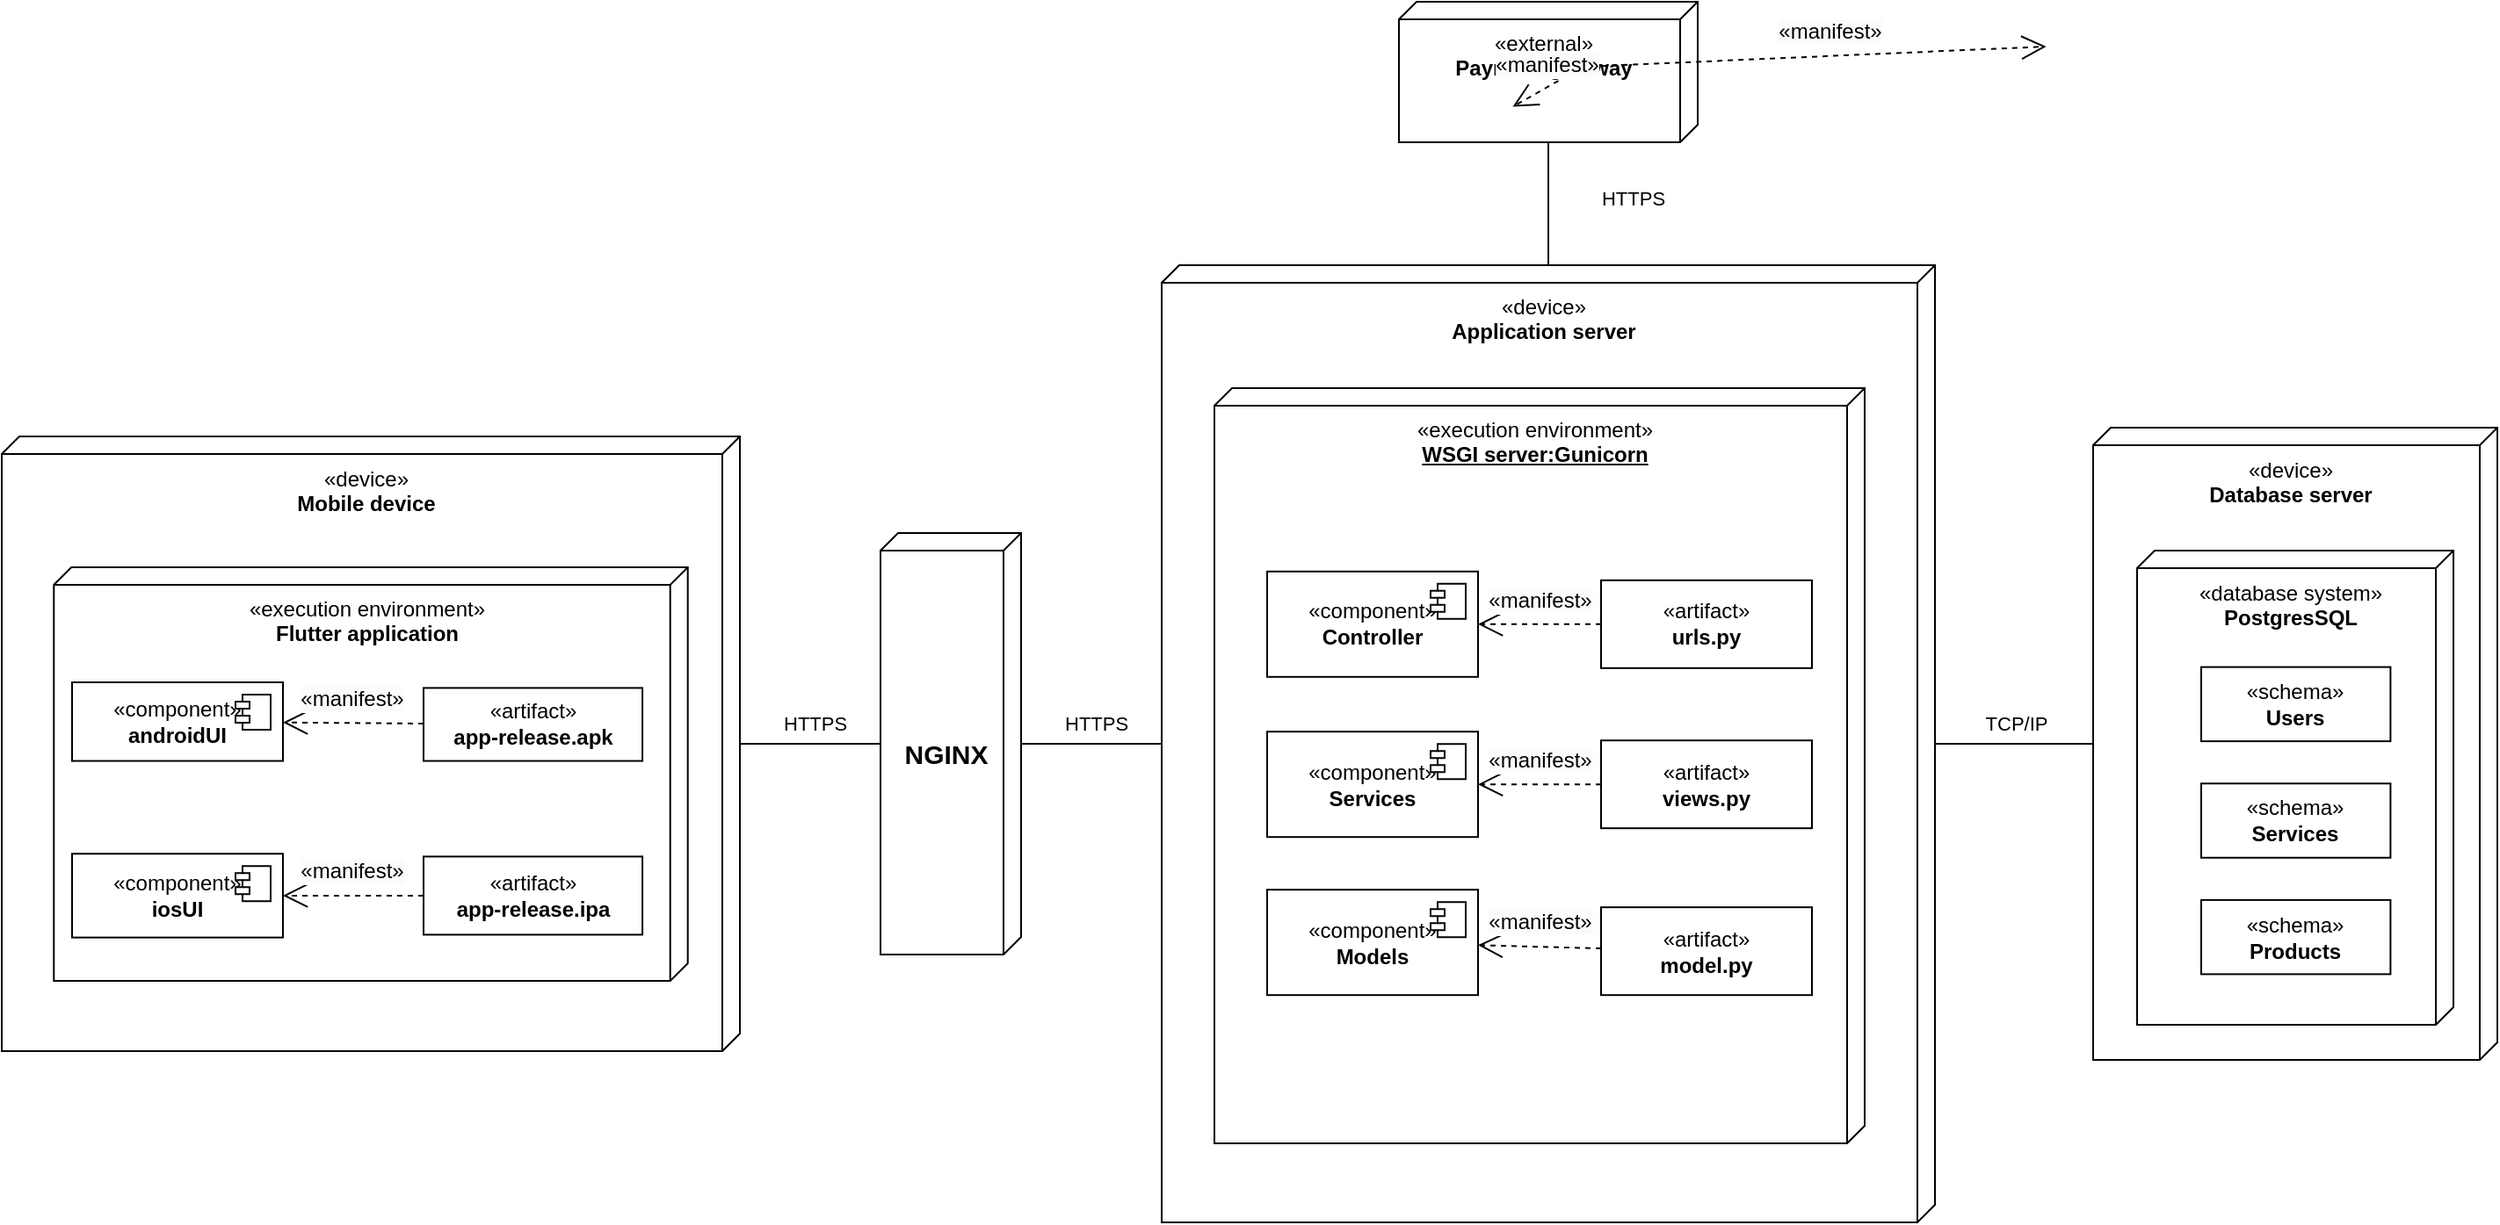 <mxfile version="24.8.2">
  <diagram name="Page-1" id="Zofs04m2fMbGt7xmjwqV">
    <mxGraphModel dx="2417" dy="2206" grid="1" gridSize="10" guides="1" tooltips="1" connect="1" arrows="1" fold="1" page="1" pageScale="1" pageWidth="827" pageHeight="1169" math="0" shadow="0">
      <root>
        <mxCell id="0" />
        <mxCell id="1" parent="0" />
        <mxCell id="WG5gfJBIS_Pp4yApW_4x-1" value="«device»&lt;br&gt;&lt;div&gt;&lt;b&gt;Database server&lt;/b&gt;&lt;/div&gt;" style="verticalAlign=top;align=center;shape=cube;size=10;direction=south;fontStyle=0;html=1;boundedLbl=1;spacingLeft=5;whiteSpace=wrap;" vertex="1" parent="1">
          <mxGeometry x="520" y="182.5" width="230" height="360" as="geometry" />
        </mxCell>
        <mxCell id="WG5gfJBIS_Pp4yApW_4x-2" value="«database system»&lt;br&gt;&lt;div&gt;&lt;b&gt;PostgresSQL&lt;/b&gt;&lt;/div&gt;" style="verticalAlign=top;align=center;shape=cube;size=10;direction=south;html=1;boundedLbl=1;spacingLeft=5;whiteSpace=wrap;" vertex="1" parent="WG5gfJBIS_Pp4yApW_4x-1">
          <mxGeometry width="180" height="270" relative="1" as="geometry">
            <mxPoint x="25" y="70" as="offset" />
          </mxGeometry>
        </mxCell>
        <mxCell id="WG5gfJBIS_Pp4yApW_4x-3" value="«schema»&lt;br&gt;&lt;b&gt;Users&lt;/b&gt;" style="html=1;dropTarget=0;whiteSpace=wrap;" vertex="1" parent="WG5gfJBIS_Pp4yApW_4x-1">
          <mxGeometry x="61.475" y="136.317" width="107.717" height="42.243" as="geometry" />
        </mxCell>
        <mxCell id="WG5gfJBIS_Pp4yApW_4x-19" value="«schema»&lt;br&gt;&lt;b&gt;Services&lt;/b&gt;" style="html=1;dropTarget=0;whiteSpace=wrap;" vertex="1" parent="WG5gfJBIS_Pp4yApW_4x-1">
          <mxGeometry x="61.475" y="202.631" width="107.717" height="42.243" as="geometry" />
        </mxCell>
        <mxCell id="WG5gfJBIS_Pp4yApW_4x-20" value="«schema»&lt;br&gt;&lt;b&gt;Products&lt;/b&gt;" style="html=1;dropTarget=0;whiteSpace=wrap;" vertex="1" parent="WG5gfJBIS_Pp4yApW_4x-1">
          <mxGeometry x="61.475" y="268.946" width="107.717" height="42.243" as="geometry" />
        </mxCell>
        <mxCell id="WG5gfJBIS_Pp4yApW_4x-23" value="&lt;span style=&quot;&quot;&gt;«device»&lt;/span&gt;&lt;br style=&quot;&quot;&gt;&lt;div style=&quot;&quot;&gt;&lt;b&gt;Application server&lt;/b&gt;&lt;/div&gt;" style="verticalAlign=top;align=center;shape=cube;size=10;direction=south;fontStyle=0;html=1;boundedLbl=1;spacingLeft=5;whiteSpace=wrap;" vertex="1" parent="1">
          <mxGeometry x="-10" y="90" width="440" height="545" as="geometry" />
        </mxCell>
        <mxCell id="WG5gfJBIS_Pp4yApW_4x-25" value="«execution environment»&lt;u&gt;&lt;br&gt;&lt;/u&gt;&lt;div&gt;&lt;b&gt;&lt;u&gt;WSGI server:Gunicorn&lt;/u&gt;&lt;/b&gt;&lt;/div&gt;" style="verticalAlign=top;align=center;shape=cube;size=10;direction=south;html=1;boundedLbl=1;spacingLeft=5;whiteSpace=wrap;" vertex="1" parent="WG5gfJBIS_Pp4yApW_4x-23">
          <mxGeometry x="30" y="70" width="370" height="430" as="geometry" />
        </mxCell>
        <mxCell id="WG5gfJBIS_Pp4yApW_4x-43" value="«component»&lt;br&gt;&lt;b&gt;Controller&lt;/b&gt;" style="html=1;dropTarget=0;whiteSpace=wrap;" vertex="1" parent="WG5gfJBIS_Pp4yApW_4x-23">
          <mxGeometry x="60" y="174.41" width="120" height="60" as="geometry" />
        </mxCell>
        <mxCell id="WG5gfJBIS_Pp4yApW_4x-44" value="" style="shape=module;jettyWidth=8;jettyHeight=4;" vertex="1" parent="WG5gfJBIS_Pp4yApW_4x-43">
          <mxGeometry x="1" width="20" height="20" relative="1" as="geometry">
            <mxPoint x="-27" y="7" as="offset" />
          </mxGeometry>
        </mxCell>
        <mxCell id="WG5gfJBIS_Pp4yApW_4x-45" value="«component»&lt;br&gt;&lt;b&gt;Services&lt;/b&gt;" style="html=1;dropTarget=0;whiteSpace=wrap;" vertex="1" parent="WG5gfJBIS_Pp4yApW_4x-23">
          <mxGeometry x="60" y="265.59" width="120" height="60" as="geometry" />
        </mxCell>
        <mxCell id="WG5gfJBIS_Pp4yApW_4x-46" value="" style="shape=module;jettyWidth=8;jettyHeight=4;" vertex="1" parent="WG5gfJBIS_Pp4yApW_4x-45">
          <mxGeometry x="1" width="20" height="20" relative="1" as="geometry">
            <mxPoint x="-27" y="7" as="offset" />
          </mxGeometry>
        </mxCell>
        <mxCell id="WG5gfJBIS_Pp4yApW_4x-47" value="«component»&lt;br&gt;&lt;b&gt;Models&lt;/b&gt;" style="html=1;dropTarget=0;whiteSpace=wrap;" vertex="1" parent="WG5gfJBIS_Pp4yApW_4x-23">
          <mxGeometry x="60" y="355.59" width="120" height="60" as="geometry" />
        </mxCell>
        <mxCell id="WG5gfJBIS_Pp4yApW_4x-48" value="" style="shape=module;jettyWidth=8;jettyHeight=4;" vertex="1" parent="WG5gfJBIS_Pp4yApW_4x-47">
          <mxGeometry x="1" width="20" height="20" relative="1" as="geometry">
            <mxPoint x="-27" y="7" as="offset" />
          </mxGeometry>
        </mxCell>
        <mxCell id="WG5gfJBIS_Pp4yApW_4x-49" value="«artifact»&lt;br&gt;&lt;b&gt;urls.py&lt;/b&gt;" style="html=1;align=center;verticalAlign=middle;dashed=0;whiteSpace=wrap;" vertex="1" parent="WG5gfJBIS_Pp4yApW_4x-23">
          <mxGeometry x="250" y="179.41" width="120" height="50" as="geometry" />
        </mxCell>
        <mxCell id="WG5gfJBIS_Pp4yApW_4x-50" value="«artifact»&lt;br&gt;&lt;b&gt;views.py&lt;/b&gt;" style="html=1;align=center;verticalAlign=middle;dashed=0;whiteSpace=wrap;" vertex="1" parent="WG5gfJBIS_Pp4yApW_4x-23">
          <mxGeometry x="250" y="270.59" width="120" height="50" as="geometry" />
        </mxCell>
        <mxCell id="WG5gfJBIS_Pp4yApW_4x-51" value="«artifact»&lt;br&gt;&lt;b&gt;model.py&lt;/b&gt;" style="html=1;align=center;verticalAlign=middle;dashed=0;whiteSpace=wrap;" vertex="1" parent="WG5gfJBIS_Pp4yApW_4x-23">
          <mxGeometry x="250" y="365.59" width="120" height="50" as="geometry" />
        </mxCell>
        <mxCell id="WG5gfJBIS_Pp4yApW_4x-52" value="" style="endArrow=open;endSize=12;dashed=1;html=1;rounded=0;" edge="1" parent="WG5gfJBIS_Pp4yApW_4x-23" source="WG5gfJBIS_Pp4yApW_4x-49" target="WG5gfJBIS_Pp4yApW_4x-43">
          <mxGeometry width="160" relative="1" as="geometry">
            <mxPoint x="100" y="290" as="sourcePoint" />
            <mxPoint x="260" y="290" as="targetPoint" />
          </mxGeometry>
        </mxCell>
        <mxCell id="WG5gfJBIS_Pp4yApW_4x-53" value="&lt;span style=&quot;font-size: 12px; white-space: normal; background-color: rgb(251, 251, 251);&quot;&gt;«manifest»&lt;/span&gt;" style="edgeLabel;html=1;align=center;verticalAlign=middle;resizable=0;points=[];" vertex="1" connectable="0" parent="WG5gfJBIS_Pp4yApW_4x-52">
          <mxGeometry x="0.071" relative="1" as="geometry">
            <mxPoint x="2" y="-14" as="offset" />
          </mxGeometry>
        </mxCell>
        <mxCell id="WG5gfJBIS_Pp4yApW_4x-54" value="" style="endArrow=open;endSize=12;dashed=1;html=1;rounded=0;" edge="1" parent="WG5gfJBIS_Pp4yApW_4x-23" source="WG5gfJBIS_Pp4yApW_4x-50" target="WG5gfJBIS_Pp4yApW_4x-45">
          <mxGeometry width="160" relative="1" as="geometry">
            <mxPoint x="260" y="214" as="sourcePoint" />
            <mxPoint x="190" y="214" as="targetPoint" />
          </mxGeometry>
        </mxCell>
        <mxCell id="WG5gfJBIS_Pp4yApW_4x-55" value="&lt;span style=&quot;font-size: 12px; white-space: normal; background-color: rgb(251, 251, 251);&quot;&gt;«manifest»&lt;/span&gt;" style="edgeLabel;html=1;align=center;verticalAlign=middle;resizable=0;points=[];" vertex="1" connectable="0" parent="WG5gfJBIS_Pp4yApW_4x-54">
          <mxGeometry x="0.071" relative="1" as="geometry">
            <mxPoint x="2" y="-14" as="offset" />
          </mxGeometry>
        </mxCell>
        <mxCell id="WG5gfJBIS_Pp4yApW_4x-56" value="" style="endArrow=open;endSize=12;dashed=1;html=1;rounded=0;" edge="1" parent="WG5gfJBIS_Pp4yApW_4x-23" source="WG5gfJBIS_Pp4yApW_4x-51" target="WG5gfJBIS_Pp4yApW_4x-47">
          <mxGeometry width="160" relative="1" as="geometry">
            <mxPoint x="270" y="224" as="sourcePoint" />
            <mxPoint x="200" y="224" as="targetPoint" />
          </mxGeometry>
        </mxCell>
        <mxCell id="WG5gfJBIS_Pp4yApW_4x-57" value="&lt;span style=&quot;font-size: 12px; white-space: normal; background-color: rgb(251, 251, 251);&quot;&gt;«manifest»&lt;/span&gt;" style="edgeLabel;html=1;align=center;verticalAlign=middle;resizable=0;points=[];" vertex="1" connectable="0" parent="WG5gfJBIS_Pp4yApW_4x-56">
          <mxGeometry x="0.071" relative="1" as="geometry">
            <mxPoint x="2" y="-14" as="offset" />
          </mxGeometry>
        </mxCell>
        <mxCell id="WG5gfJBIS_Pp4yApW_4x-30" value="&lt;b style=&quot;font-size: 15px;&quot;&gt;&lt;font style=&quot;font-size: 15px;&quot;&gt;NGINX&lt;/font&gt;&lt;/b&gt;" style="verticalAlign=middle;align=center;shape=cube;size=10;direction=south;html=1;boundedLbl=1;spacingLeft=5;whiteSpace=wrap;fontSize=15;" vertex="1" parent="1">
          <mxGeometry x="-170" y="242.5" width="80" height="240" as="geometry" />
        </mxCell>
        <mxCell id="WG5gfJBIS_Pp4yApW_4x-31" value="" style="endArrow=none;html=1;rounded=0;" edge="1" parent="1" source="WG5gfJBIS_Pp4yApW_4x-23" target="WG5gfJBIS_Pp4yApW_4x-1">
          <mxGeometry relative="1" as="geometry">
            <mxPoint x="220" y="410" as="sourcePoint" />
            <mxPoint x="380" y="410" as="targetPoint" />
          </mxGeometry>
        </mxCell>
        <mxCell id="WG5gfJBIS_Pp4yApW_4x-34" value="TCP/IP" style="edgeLabel;html=1;align=center;verticalAlign=middle;resizable=0;points=[];" vertex="1" connectable="0" parent="WG5gfJBIS_Pp4yApW_4x-31">
          <mxGeometry x="-0.075" y="2" relative="1" as="geometry">
            <mxPoint x="4" y="-10" as="offset" />
          </mxGeometry>
        </mxCell>
        <mxCell id="WG5gfJBIS_Pp4yApW_4x-35" value="" style="endArrow=none;html=1;rounded=0;" edge="1" parent="1" source="WG5gfJBIS_Pp4yApW_4x-30" target="WG5gfJBIS_Pp4yApW_4x-23">
          <mxGeometry relative="1" as="geometry">
            <mxPoint x="-90" y="340" as="sourcePoint" />
            <mxPoint x="520" y="373" as="targetPoint" />
          </mxGeometry>
        </mxCell>
        <mxCell id="WG5gfJBIS_Pp4yApW_4x-36" value="&amp;nbsp;HTTPS" style="edgeLabel;html=1;align=center;verticalAlign=middle;resizable=0;points=[];" vertex="1" connectable="0" parent="WG5gfJBIS_Pp4yApW_4x-35">
          <mxGeometry x="-0.075" y="2" relative="1" as="geometry">
            <mxPoint x="4" y="-10" as="offset" />
          </mxGeometry>
        </mxCell>
        <mxCell id="WG5gfJBIS_Pp4yApW_4x-37" value="" style="endArrow=none;html=1;rounded=0;" edge="1" parent="1" source="WG5gfJBIS_Pp4yApW_4x-39" target="WG5gfJBIS_Pp4yApW_4x-30">
          <mxGeometry relative="1" as="geometry">
            <mxPoint x="-350" y="340" as="sourcePoint" />
            <mxPoint x="-270" y="340" as="targetPoint" />
          </mxGeometry>
        </mxCell>
        <mxCell id="WG5gfJBIS_Pp4yApW_4x-38" value="&amp;nbsp;HTTPS" style="edgeLabel;html=1;align=center;verticalAlign=middle;resizable=0;points=[];" vertex="1" connectable="0" parent="WG5gfJBIS_Pp4yApW_4x-37">
          <mxGeometry x="-0.075" y="2" relative="1" as="geometry">
            <mxPoint x="4" y="-10" as="offset" />
          </mxGeometry>
        </mxCell>
        <mxCell id="WG5gfJBIS_Pp4yApW_4x-39" value="«device»&lt;br&gt;&lt;div&gt;&lt;b&gt;Mobile device&lt;/b&gt;&lt;/div&gt;" style="verticalAlign=top;align=center;shape=cube;size=10;direction=south;fontStyle=0;html=1;boundedLbl=1;spacingLeft=5;whiteSpace=wrap;" vertex="1" parent="1">
          <mxGeometry x="-670" y="187.5" width="420" height="350" as="geometry" />
        </mxCell>
        <mxCell id="WG5gfJBIS_Pp4yApW_4x-40" value="«execution environment»&lt;br&gt;&lt;div&gt;&lt;b&gt;Flutter application&lt;/b&gt;&lt;/div&gt;" style="verticalAlign=top;align=center;shape=cube;size=10;direction=south;html=1;boundedLbl=1;spacingLeft=5;whiteSpace=wrap;" vertex="1" parent="WG5gfJBIS_Pp4yApW_4x-39">
          <mxGeometry x="29.65" y="74.47" width="360.7" height="235.53" as="geometry" />
        </mxCell>
        <mxCell id="WG5gfJBIS_Pp4yApW_4x-71" value="«component»&lt;br&gt;&lt;b&gt;androidUI&lt;/b&gt;" style="html=1;dropTarget=0;whiteSpace=wrap;" vertex="1" parent="WG5gfJBIS_Pp4yApW_4x-39">
          <mxGeometry x="40" y="140" width="120" height="44.77" as="geometry" />
        </mxCell>
        <mxCell id="WG5gfJBIS_Pp4yApW_4x-72" value="" style="shape=module;jettyWidth=8;jettyHeight=4;" vertex="1" parent="WG5gfJBIS_Pp4yApW_4x-71">
          <mxGeometry x="1" width="20" height="20" relative="1" as="geometry">
            <mxPoint x="-27" y="7" as="offset" />
          </mxGeometry>
        </mxCell>
        <mxCell id="WG5gfJBIS_Pp4yApW_4x-76" value="«artifact»&lt;br&gt;&lt;b&gt;app-release.apk&lt;/b&gt;" style="html=1;align=center;verticalAlign=middle;dashed=0;whiteSpace=wrap;" vertex="1" parent="WG5gfJBIS_Pp4yApW_4x-39">
          <mxGeometry x="240" y="143.21" width="124.54" height="41.56" as="geometry" />
        </mxCell>
        <mxCell id="WG5gfJBIS_Pp4yApW_4x-77" value="«component»&lt;br&gt;&lt;b&gt;iosUI&lt;/b&gt;" style="html=1;dropTarget=0;whiteSpace=wrap;" vertex="1" parent="WG5gfJBIS_Pp4yApW_4x-39">
          <mxGeometry x="40" y="237.61" width="119.99" height="47.7" as="geometry" />
        </mxCell>
        <mxCell id="WG5gfJBIS_Pp4yApW_4x-78" value="" style="shape=module;jettyWidth=8;jettyHeight=4;" vertex="1" parent="WG5gfJBIS_Pp4yApW_4x-77">
          <mxGeometry x="1" width="20" height="20" relative="1" as="geometry">
            <mxPoint x="-27" y="7" as="offset" />
          </mxGeometry>
        </mxCell>
        <mxCell id="WG5gfJBIS_Pp4yApW_4x-79" value="«artifact»&lt;br&gt;&lt;b&gt;app-release.ipa&lt;/b&gt;" style="html=1;align=center;verticalAlign=middle;dashed=0;whiteSpace=wrap;" vertex="1" parent="WG5gfJBIS_Pp4yApW_4x-39">
          <mxGeometry x="240" y="239.21" width="124.54" height="44.5" as="geometry" />
        </mxCell>
        <mxCell id="WG5gfJBIS_Pp4yApW_4x-80" value="" style="endArrow=open;endSize=12;dashed=1;html=1;rounded=0;" edge="1" parent="WG5gfJBIS_Pp4yApW_4x-39" source="WG5gfJBIS_Pp4yApW_4x-76" target="WG5gfJBIS_Pp4yApW_4x-71">
          <mxGeometry width="160" relative="1" as="geometry">
            <mxPoint x="980" y="111.5" as="sourcePoint" />
            <mxPoint x="910" y="111.5" as="targetPoint" />
          </mxGeometry>
        </mxCell>
        <mxCell id="WG5gfJBIS_Pp4yApW_4x-81" value="&lt;span style=&quot;font-size: 12px; white-space: normal; background-color: rgb(251, 251, 251);&quot;&gt;«manifest»&lt;/span&gt;" style="edgeLabel;html=1;align=center;verticalAlign=middle;resizable=0;points=[];" vertex="1" connectable="0" parent="WG5gfJBIS_Pp4yApW_4x-80">
          <mxGeometry x="0.071" relative="1" as="geometry">
            <mxPoint x="2" y="-14" as="offset" />
          </mxGeometry>
        </mxCell>
        <mxCell id="WG5gfJBIS_Pp4yApW_4x-82" value="" style="endArrow=open;endSize=12;dashed=1;html=1;rounded=0;" edge="1" parent="WG5gfJBIS_Pp4yApW_4x-39" source="WG5gfJBIS_Pp4yApW_4x-79" target="WG5gfJBIS_Pp4yApW_4x-77">
          <mxGeometry width="160" relative="1" as="geometry">
            <mxPoint x="250" y="171" as="sourcePoint" />
            <mxPoint x="170" y="172" as="targetPoint" />
          </mxGeometry>
        </mxCell>
        <mxCell id="WG5gfJBIS_Pp4yApW_4x-83" value="&lt;span style=&quot;font-size: 12px; white-space: normal; background-color: rgb(251, 251, 251);&quot;&gt;«manifest»&lt;/span&gt;" style="edgeLabel;html=1;align=center;verticalAlign=middle;resizable=0;points=[];" vertex="1" connectable="0" parent="WG5gfJBIS_Pp4yApW_4x-82">
          <mxGeometry x="0.071" relative="1" as="geometry">
            <mxPoint x="2" y="-14" as="offset" />
          </mxGeometry>
        </mxCell>
        <mxCell id="WG5gfJBIS_Pp4yApW_4x-84" value="«external»&lt;br&gt;&lt;div&gt;&lt;b&gt;Payment gateway&lt;/b&gt;&lt;/div&gt;" style="verticalAlign=top;align=center;shape=cube;size=10;direction=south;fontStyle=0;html=1;boundedLbl=1;spacingLeft=5;whiteSpace=wrap;" vertex="1" parent="1">
          <mxGeometry x="125" y="-60" width="170" height="80" as="geometry" />
        </mxCell>
        <mxCell id="WG5gfJBIS_Pp4yApW_4x-92" value="" style="endArrow=open;endSize=12;dashed=1;html=1;rounded=0;" edge="1" parent="WG5gfJBIS_Pp4yApW_4x-84" target="WG5gfJBIS_Pp4yApW_4x-86">
          <mxGeometry width="160" relative="1" as="geometry">
            <mxPoint x="97.143" y="37.37" as="sourcePoint" />
            <mxPoint x="368.333" y="25.486" as="targetPoint" />
          </mxGeometry>
        </mxCell>
        <mxCell id="WG5gfJBIS_Pp4yApW_4x-93" value="&lt;span style=&quot;font-size: 12px; white-space: normal; background-color: rgb(251, 251, 251);&quot;&gt;«manifest»&lt;/span&gt;" style="edgeLabel;html=1;align=center;verticalAlign=middle;resizable=0;points=[];" vertex="1" connectable="0" parent="WG5gfJBIS_Pp4yApW_4x-92">
          <mxGeometry x="0.071" relative="1" as="geometry">
            <mxPoint x="2" y="-14" as="offset" />
          </mxGeometry>
        </mxCell>
        <mxCell id="WG5gfJBIS_Pp4yApW_4x-94" value="" style="endArrow=open;endSize=12;dashed=1;html=1;rounded=0;" edge="1" parent="WG5gfJBIS_Pp4yApW_4x-84" source="WG5gfJBIS_Pp4yApW_4x-91">
          <mxGeometry width="160" relative="1" as="geometry">
            <mxPoint x="101.19" y="39.086" as="sourcePoint" />
            <mxPoint x="64.758" y="59.762" as="targetPoint" />
          </mxGeometry>
        </mxCell>
        <mxCell id="WG5gfJBIS_Pp4yApW_4x-95" value="&lt;span style=&quot;font-size: 12px; white-space: normal; background-color: rgb(251, 251, 251);&quot;&gt;«manifest»&lt;/span&gt;" style="edgeLabel;html=1;align=center;verticalAlign=middle;resizable=0;points=[];" vertex="1" connectable="0" parent="WG5gfJBIS_Pp4yApW_4x-94">
          <mxGeometry x="0.071" relative="1" as="geometry">
            <mxPoint x="2" y="-14" as="offset" />
          </mxGeometry>
        </mxCell>
        <mxCell id="WG5gfJBIS_Pp4yApW_4x-96" value="" style="endArrow=none;html=1;rounded=0;" edge="1" parent="1" source="WG5gfJBIS_Pp4yApW_4x-84" target="WG5gfJBIS_Pp4yApW_4x-23">
          <mxGeometry relative="1" as="geometry">
            <mxPoint x="-300" y="375" as="sourcePoint" />
            <mxPoint x="-190" y="373" as="targetPoint" />
          </mxGeometry>
        </mxCell>
        <mxCell id="WG5gfJBIS_Pp4yApW_4x-97" value="HTTPS" style="edgeLabel;html=1;align=center;verticalAlign=middle;resizable=0;points=[];" vertex="1" connectable="0" parent="WG5gfJBIS_Pp4yApW_4x-96">
          <mxGeometry x="-0.075" y="2" relative="1" as="geometry">
            <mxPoint x="46" y="-1" as="offset" />
          </mxGeometry>
        </mxCell>
      </root>
    </mxGraphModel>
  </diagram>
</mxfile>

